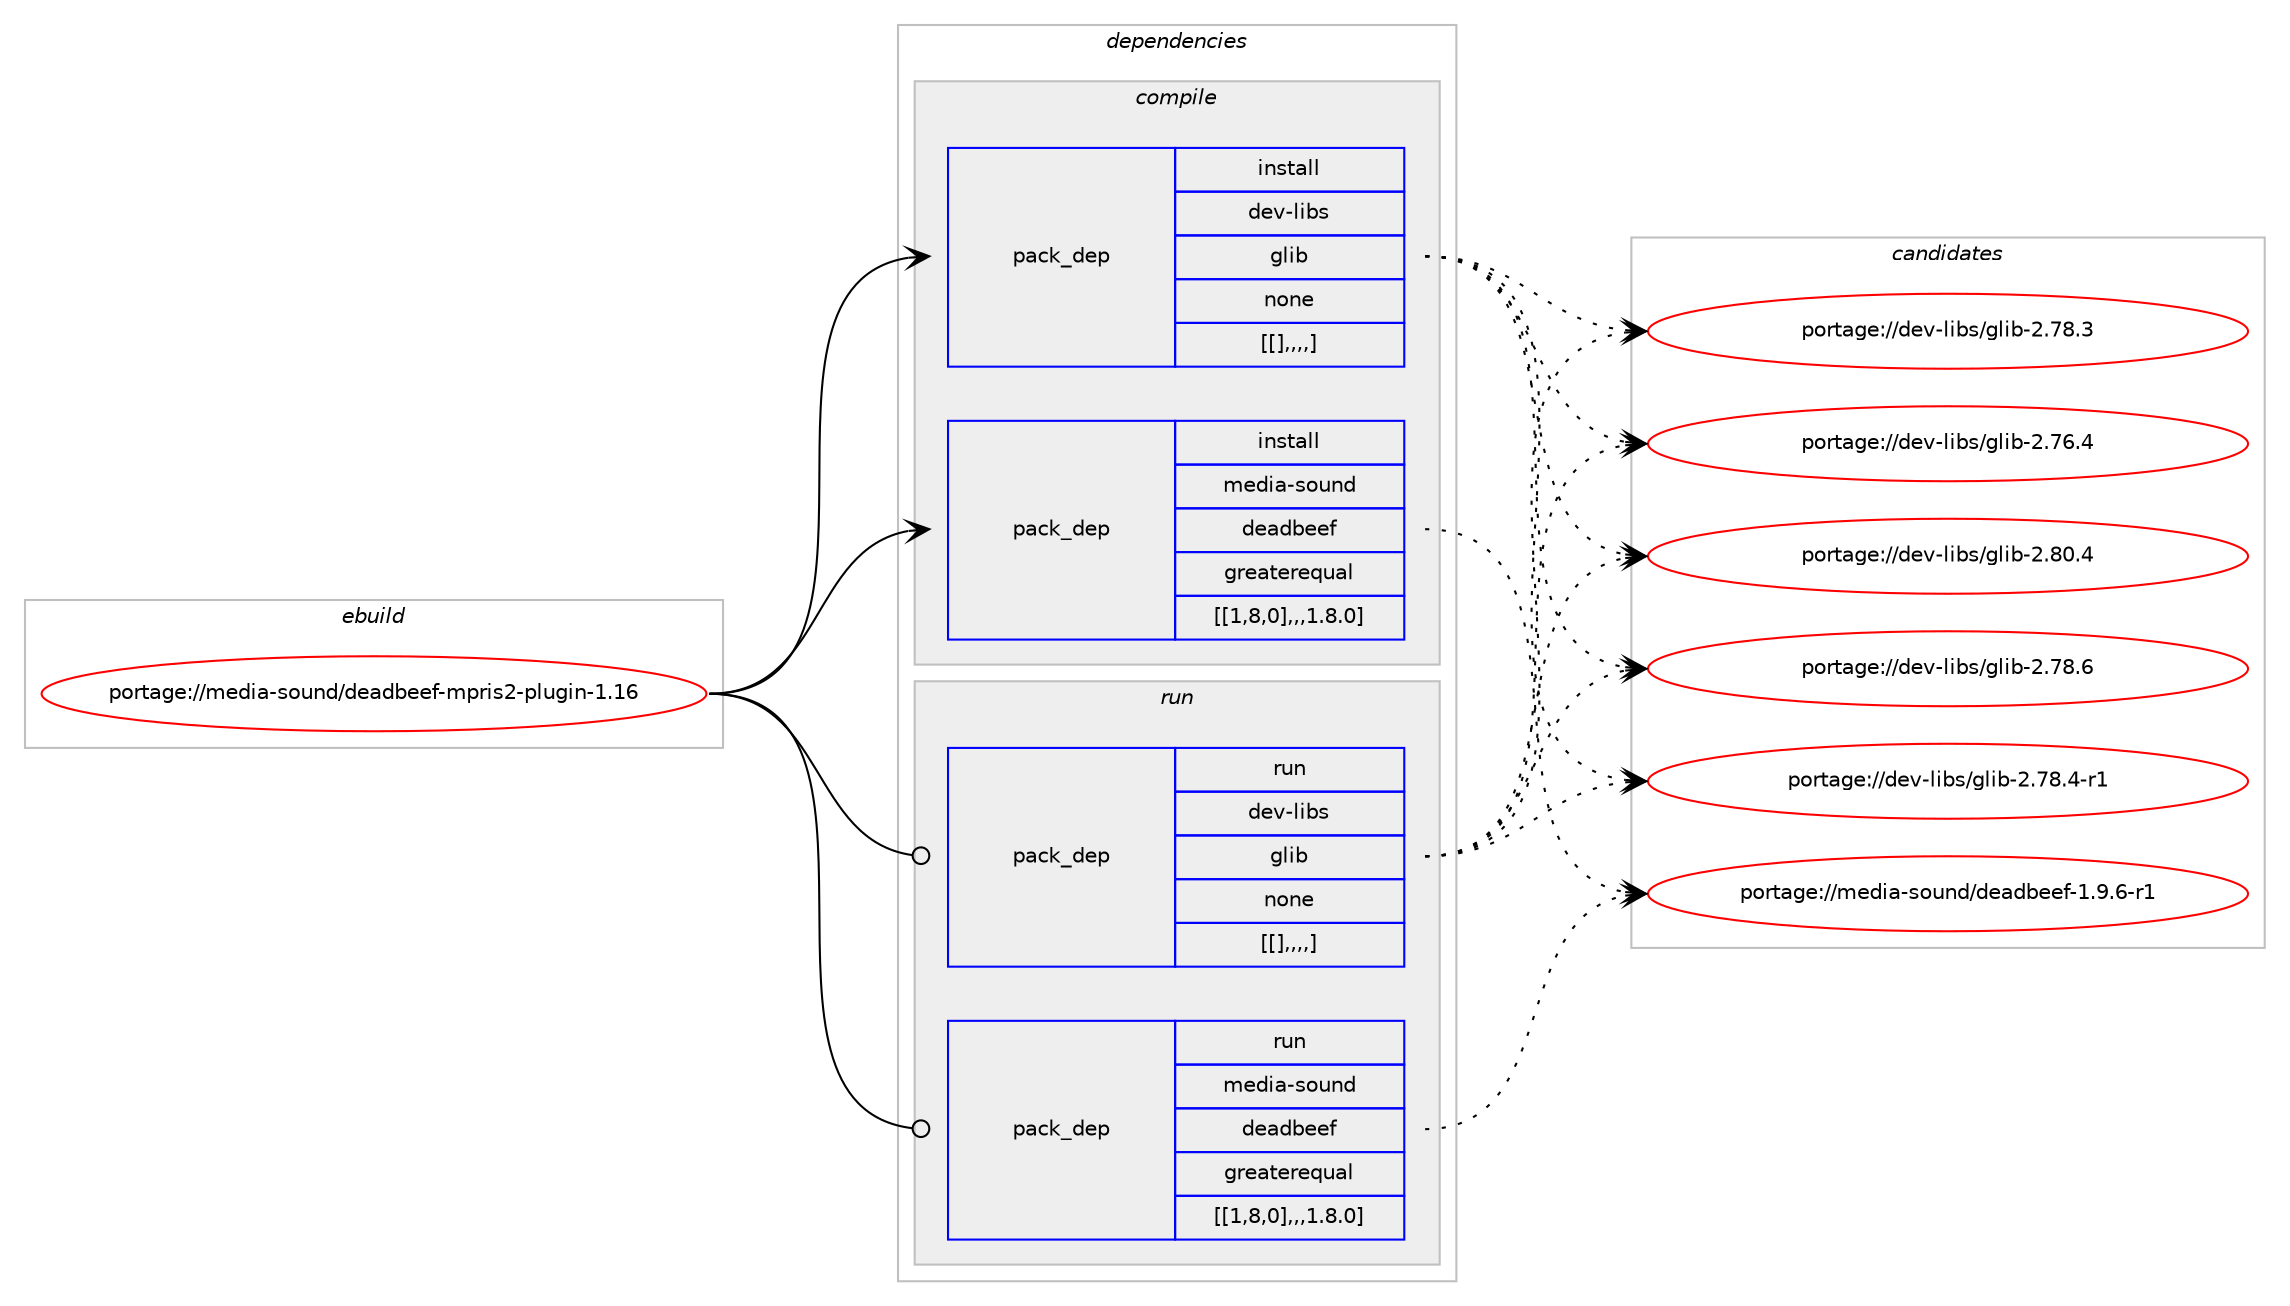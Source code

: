 digraph prolog {

# *************
# Graph options
# *************

newrank=true;
concentrate=true;
compound=true;
graph [rankdir=LR,fontname=Helvetica,fontsize=10,ranksep=1.5];#, ranksep=2.5, nodesep=0.2];
edge  [arrowhead=vee];
node  [fontname=Helvetica,fontsize=10];

# **********
# The ebuild
# **********

subgraph cluster_leftcol {
color=gray;
label=<<i>ebuild</i>>;
id [label="portage://media-sound/deadbeef-mpris2-plugin-1.16", color=red, width=4, href="../media-sound/deadbeef-mpris2-plugin-1.16.svg"];
}

# ****************
# The dependencies
# ****************

subgraph cluster_midcol {
color=gray;
label=<<i>dependencies</i>>;
subgraph cluster_compile {
fillcolor="#eeeeee";
style=filled;
label=<<i>compile</i>>;
subgraph pack245149 {
dependency331300 [label=<<TABLE BORDER="0" CELLBORDER="1" CELLSPACING="0" CELLPADDING="4" WIDTH="220"><TR><TD ROWSPAN="6" CELLPADDING="30">pack_dep</TD></TR><TR><TD WIDTH="110">install</TD></TR><TR><TD>dev-libs</TD></TR><TR><TD>glib</TD></TR><TR><TD>none</TD></TR><TR><TD>[[],,,,]</TD></TR></TABLE>>, shape=none, color=blue];
}
id:e -> dependency331300:w [weight=20,style="solid",arrowhead="vee"];
subgraph pack245150 {
dependency331301 [label=<<TABLE BORDER="0" CELLBORDER="1" CELLSPACING="0" CELLPADDING="4" WIDTH="220"><TR><TD ROWSPAN="6" CELLPADDING="30">pack_dep</TD></TR><TR><TD WIDTH="110">install</TD></TR><TR><TD>media-sound</TD></TR><TR><TD>deadbeef</TD></TR><TR><TD>greaterequal</TD></TR><TR><TD>[[1,8,0],,,1.8.0]</TD></TR></TABLE>>, shape=none, color=blue];
}
id:e -> dependency331301:w [weight=20,style="solid",arrowhead="vee"];
}
subgraph cluster_compileandrun {
fillcolor="#eeeeee";
style=filled;
label=<<i>compile and run</i>>;
}
subgraph cluster_run {
fillcolor="#eeeeee";
style=filled;
label=<<i>run</i>>;
subgraph pack245151 {
dependency331302 [label=<<TABLE BORDER="0" CELLBORDER="1" CELLSPACING="0" CELLPADDING="4" WIDTH="220"><TR><TD ROWSPAN="6" CELLPADDING="30">pack_dep</TD></TR><TR><TD WIDTH="110">run</TD></TR><TR><TD>dev-libs</TD></TR><TR><TD>glib</TD></TR><TR><TD>none</TD></TR><TR><TD>[[],,,,]</TD></TR></TABLE>>, shape=none, color=blue];
}
id:e -> dependency331302:w [weight=20,style="solid",arrowhead="odot"];
subgraph pack245152 {
dependency331303 [label=<<TABLE BORDER="0" CELLBORDER="1" CELLSPACING="0" CELLPADDING="4" WIDTH="220"><TR><TD ROWSPAN="6" CELLPADDING="30">pack_dep</TD></TR><TR><TD WIDTH="110">run</TD></TR><TR><TD>media-sound</TD></TR><TR><TD>deadbeef</TD></TR><TR><TD>greaterequal</TD></TR><TR><TD>[[1,8,0],,,1.8.0]</TD></TR></TABLE>>, shape=none, color=blue];
}
id:e -> dependency331303:w [weight=20,style="solid",arrowhead="odot"];
}
}

# **************
# The candidates
# **************

subgraph cluster_choices {
rank=same;
color=gray;
label=<<i>candidates</i>>;

subgraph choice245149 {
color=black;
nodesep=1;
choice1001011184510810598115471031081059845504656484652 [label="portage://dev-libs/glib-2.80.4", color=red, width=4,href="../dev-libs/glib-2.80.4.svg"];
choice1001011184510810598115471031081059845504655564654 [label="portage://dev-libs/glib-2.78.6", color=red, width=4,href="../dev-libs/glib-2.78.6.svg"];
choice10010111845108105981154710310810598455046555646524511449 [label="portage://dev-libs/glib-2.78.4-r1", color=red, width=4,href="../dev-libs/glib-2.78.4-r1.svg"];
choice1001011184510810598115471031081059845504655564651 [label="portage://dev-libs/glib-2.78.3", color=red, width=4,href="../dev-libs/glib-2.78.3.svg"];
choice1001011184510810598115471031081059845504655544652 [label="portage://dev-libs/glib-2.76.4", color=red, width=4,href="../dev-libs/glib-2.76.4.svg"];
dependency331300:e -> choice1001011184510810598115471031081059845504656484652:w [style=dotted,weight="100"];
dependency331300:e -> choice1001011184510810598115471031081059845504655564654:w [style=dotted,weight="100"];
dependency331300:e -> choice10010111845108105981154710310810598455046555646524511449:w [style=dotted,weight="100"];
dependency331300:e -> choice1001011184510810598115471031081059845504655564651:w [style=dotted,weight="100"];
dependency331300:e -> choice1001011184510810598115471031081059845504655544652:w [style=dotted,weight="100"];
}
subgraph choice245150 {
color=black;
nodesep=1;
choice10910110010597451151111171101004710010197100981011011024549465746544511449 [label="portage://media-sound/deadbeef-1.9.6-r1", color=red, width=4,href="../media-sound/deadbeef-1.9.6-r1.svg"];
dependency331301:e -> choice10910110010597451151111171101004710010197100981011011024549465746544511449:w [style=dotted,weight="100"];
}
subgraph choice245151 {
color=black;
nodesep=1;
choice1001011184510810598115471031081059845504656484652 [label="portage://dev-libs/glib-2.80.4", color=red, width=4,href="../dev-libs/glib-2.80.4.svg"];
choice1001011184510810598115471031081059845504655564654 [label="portage://dev-libs/glib-2.78.6", color=red, width=4,href="../dev-libs/glib-2.78.6.svg"];
choice10010111845108105981154710310810598455046555646524511449 [label="portage://dev-libs/glib-2.78.4-r1", color=red, width=4,href="../dev-libs/glib-2.78.4-r1.svg"];
choice1001011184510810598115471031081059845504655564651 [label="portage://dev-libs/glib-2.78.3", color=red, width=4,href="../dev-libs/glib-2.78.3.svg"];
choice1001011184510810598115471031081059845504655544652 [label="portage://dev-libs/glib-2.76.4", color=red, width=4,href="../dev-libs/glib-2.76.4.svg"];
dependency331302:e -> choice1001011184510810598115471031081059845504656484652:w [style=dotted,weight="100"];
dependency331302:e -> choice1001011184510810598115471031081059845504655564654:w [style=dotted,weight="100"];
dependency331302:e -> choice10010111845108105981154710310810598455046555646524511449:w [style=dotted,weight="100"];
dependency331302:e -> choice1001011184510810598115471031081059845504655564651:w [style=dotted,weight="100"];
dependency331302:e -> choice1001011184510810598115471031081059845504655544652:w [style=dotted,weight="100"];
}
subgraph choice245152 {
color=black;
nodesep=1;
choice10910110010597451151111171101004710010197100981011011024549465746544511449 [label="portage://media-sound/deadbeef-1.9.6-r1", color=red, width=4,href="../media-sound/deadbeef-1.9.6-r1.svg"];
dependency331303:e -> choice10910110010597451151111171101004710010197100981011011024549465746544511449:w [style=dotted,weight="100"];
}
}

}
